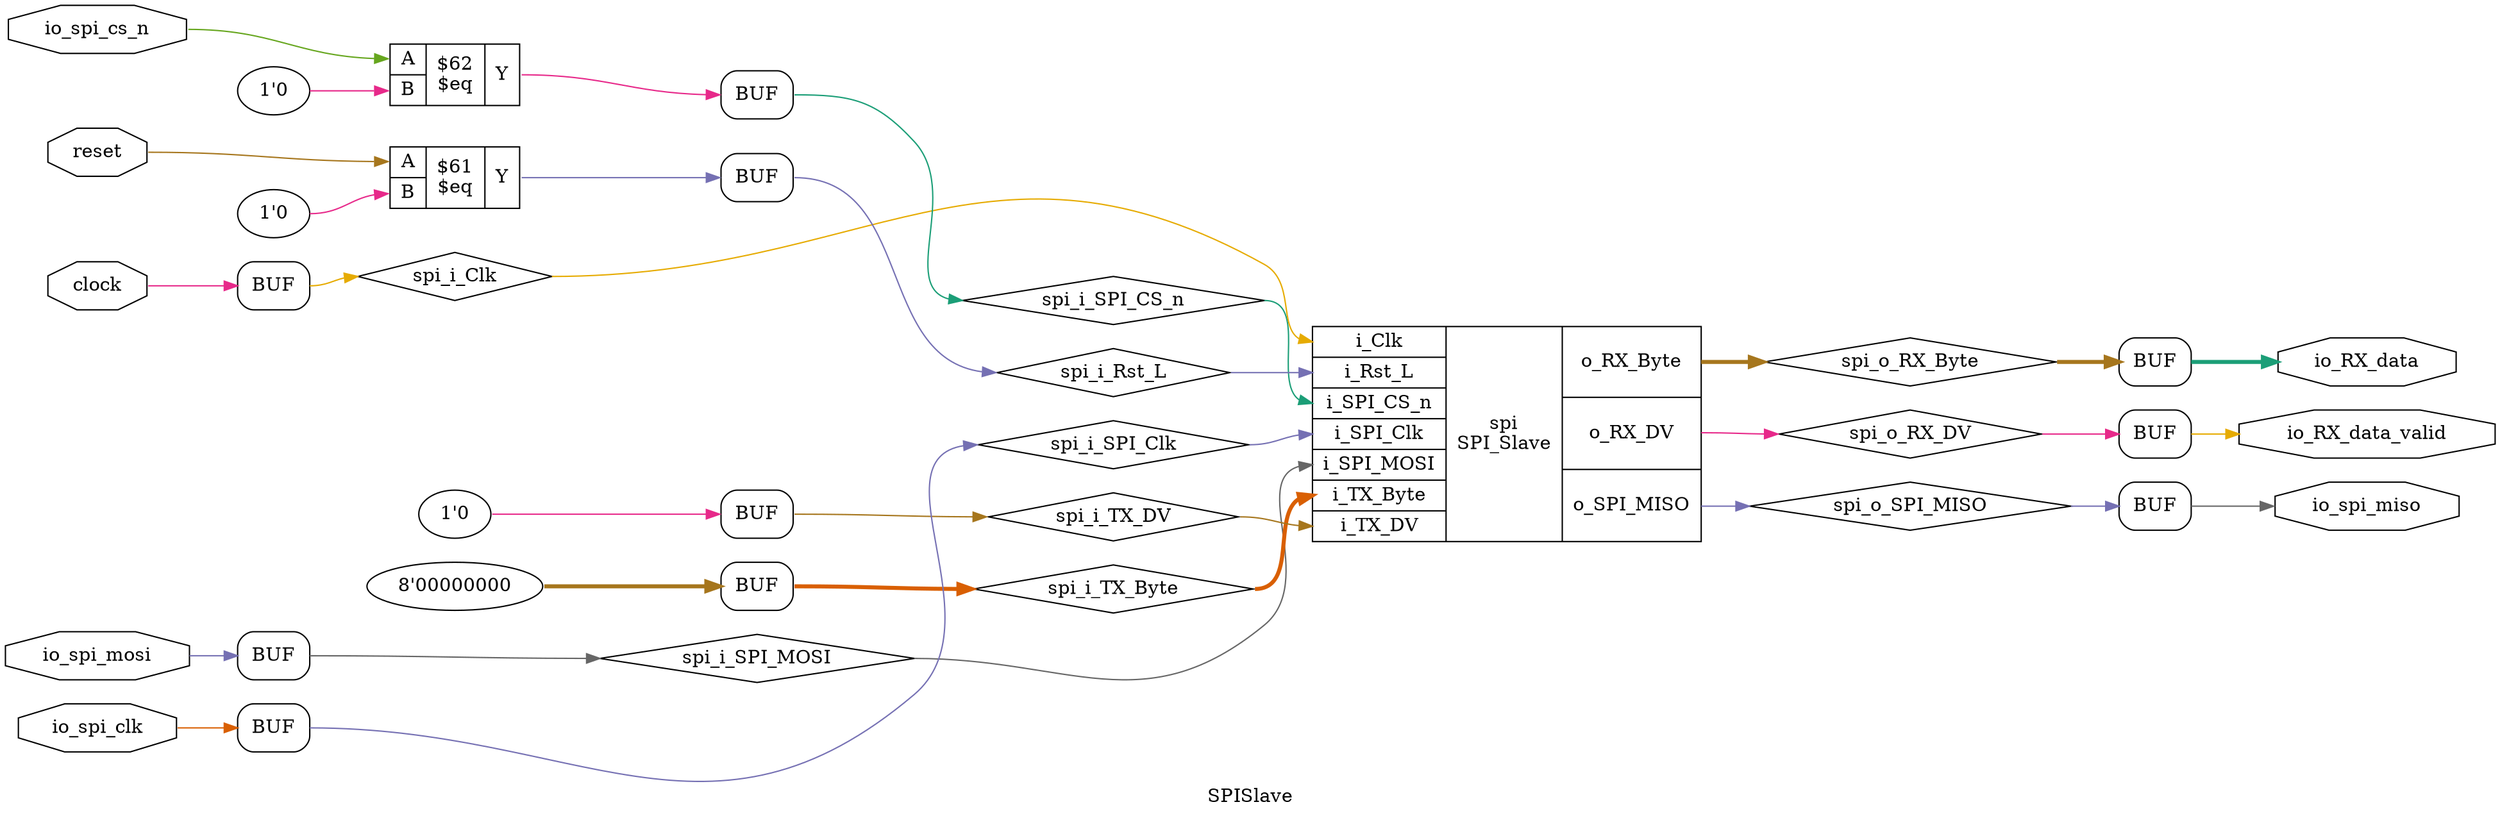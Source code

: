 digraph "SPISlave" {
label="SPISlave";
rankdir="LR";
remincross=true;
n3 [ shape=diamond, label="spi_i_SPI_CS_n", color="black", fontcolor="black" ];
n4 [ shape=diamond, label="spi_i_SPI_MOSI", color="black", fontcolor="black" ];
n5 [ shape=diamond, label="spi_o_SPI_MISO", color="black", fontcolor="black" ];
n6 [ shape=diamond, label="spi_i_SPI_Clk", color="black", fontcolor="black" ];
n7 [ shape=diamond, label="spi_i_TX_Byte", color="black", fontcolor="black" ];
n8 [ shape=diamond, label="spi_i_TX_DV", color="black", fontcolor="black" ];
n9 [ shape=diamond, label="spi_o_RX_Byte", color="black", fontcolor="black" ];
n10 [ shape=diamond, label="spi_o_RX_DV", color="black", fontcolor="black" ];
n11 [ shape=diamond, label="spi_i_Rst_L", color="black", fontcolor="black" ];
n12 [ shape=diamond, label="spi_i_Clk", color="black", fontcolor="black" ];
n13 [ shape=octagon, label="io_spi_cs_n", color="black", fontcolor="black" ];
n14 [ shape=octagon, label="io_spi_clk", color="black", fontcolor="black" ];
n15 [ shape=octagon, label="io_spi_miso", color="black", fontcolor="black" ];
n16 [ shape=octagon, label="io_spi_mosi", color="black", fontcolor="black" ];
n17 [ shape=octagon, label="io_RX_data", color="black", fontcolor="black" ];
n18 [ shape=octagon, label="io_RX_data_valid", color="black", fontcolor="black" ];
n19 [ shape=octagon, label="reset", color="black", fontcolor="black" ];
n20 [ shape=octagon, label="clock", color="black", fontcolor="black" ];
{ rank="source"; n13; n14; n16; n19; n20;}
{ rank="sink"; n15; n17; n18;}
v0 [ label="1'0" ];
c24 [ shape=record, label="{{<p21> A|<p22> B}|$62\n$eq|{<p23> Y}}" ];
v1 [ label="1'0" ];
c25 [ shape=record, label="{{<p21> A|<p22> B}|$61\n$eq|{<p23> Y}}" ];
c36 [ shape=record, label="{{<p26> i_Clk|<p27> i_Rst_L|<p28> i_SPI_CS_n|<p29> i_SPI_Clk|<p30> i_SPI_MOSI|<p31> i_TX_Byte|<p32> i_TX_DV}|spi\nSPI_Slave|{<p33> o_RX_Byte|<p34> o_RX_DV|<p35> o_SPI_MISO}}" ];
x2 [shape=box, style=rounded, label="BUF"];
x3 [shape=box, style=rounded, label="BUF"];
x4 [shape=box, style=rounded, label="BUF"];
x5 [shape=box, style=rounded, label="BUF"];
x6 [shape=box, style=rounded, label="BUF"];
v7 [ label="1'0" ];
x8 [shape=box, style=rounded, label="BUF"];
v9 [ label="8'00000000" ];
x10 [shape=box, style=rounded, label="BUF"];
x11 [shape=box, style=rounded, label="BUF"];
x12 [shape=box, style=rounded, label="BUF"];
x13 [shape=box, style=rounded, label="BUF"];
c24:p23:e -> x13:w:w [colorscheme="dark28", color="4", fontcolor="4", label=""];
c36:p34:e -> n10:w [colorscheme="dark28", color="4", fontcolor="4", label=""];
n10:e -> x2:w:w [colorscheme="dark28", color="4", fontcolor="4", label=""];
x6:e:e -> n11:w [colorscheme="dark28", color="3", fontcolor="3", label=""];
n11:e -> c36:p27:w [colorscheme="dark28", color="3", fontcolor="3", label=""];
x5:e:e -> n12:w [colorscheme="dark28", color="6", fontcolor="6", label=""];
n12:e -> c36:p26:w [colorscheme="dark28", color="6", fontcolor="6", label=""];
n13:e -> c24:p21:w [colorscheme="dark28", color="5", fontcolor="5", label=""];
n14:e -> x11:w:w [colorscheme="dark28", color="2", fontcolor="2", label=""];
x4:e:e -> n15:w [colorscheme="dark28", color="8", fontcolor="8", label=""];
n16:e -> x12:w:w [colorscheme="dark28", color="3", fontcolor="3", label=""];
x3:e:e -> n17:w [colorscheme="dark28", color="1", fontcolor="1", style="setlinewidth(3)", label=""];
x2:e:e -> n18:w [colorscheme="dark28", color="6", fontcolor="6", label=""];
n19:e -> c25:p21:w [colorscheme="dark28", color="7", fontcolor="7", label=""];
c25:p23:e -> x6:w:w [colorscheme="dark28", color="3", fontcolor="3", label=""];
n20:e -> x5:w:w [colorscheme="dark28", color="4", fontcolor="4", label=""];
x13:e:e -> n3:w [colorscheme="dark28", color="1", fontcolor="1", label=""];
n3:e -> c36:p28:w [colorscheme="dark28", color="1", fontcolor="1", label=""];
x12:e:e -> n4:w [colorscheme="dark28", color="8", fontcolor="8", label=""];
n4:e -> c36:p30:w [colorscheme="dark28", color="8", fontcolor="8", label=""];
c36:p35:e -> n5:w [colorscheme="dark28", color="3", fontcolor="3", label=""];
n5:e -> x4:w:w [colorscheme="dark28", color="3", fontcolor="3", label=""];
x11:e:e -> n6:w [colorscheme="dark28", color="3", fontcolor="3", label=""];
n6:e -> c36:p29:w [colorscheme="dark28", color="3", fontcolor="3", label=""];
x10:e:e -> n7:w [colorscheme="dark28", color="2", fontcolor="2", style="setlinewidth(3)", label=""];
n7:e -> c36:p31:w [colorscheme="dark28", color="2", fontcolor="2", style="setlinewidth(3)", label=""];
x8:e:e -> n8:w [colorscheme="dark28", color="7", fontcolor="7", label=""];
n8:e -> c36:p32:w [colorscheme="dark28", color="7", fontcolor="7", label=""];
c36:p33:e -> n9:w [colorscheme="dark28", color="7", fontcolor="7", style="setlinewidth(3)", label=""];
n9:e -> x3:w:w [colorscheme="dark28", color="7", fontcolor="7", style="setlinewidth(3)", label=""];
v0:e -> c24:p22:w [colorscheme="dark28", color="4", fontcolor="4", label=""];
v1:e -> c25:p22:w [colorscheme="dark28", color="4", fontcolor="4", label=""];
v7:e -> x8:w:w [colorscheme="dark28", color="4", fontcolor="4", label=""];
v9:e -> x10:w:w [colorscheme="dark28", color="7", fontcolor="7", style="setlinewidth(3)", label=""];
}
